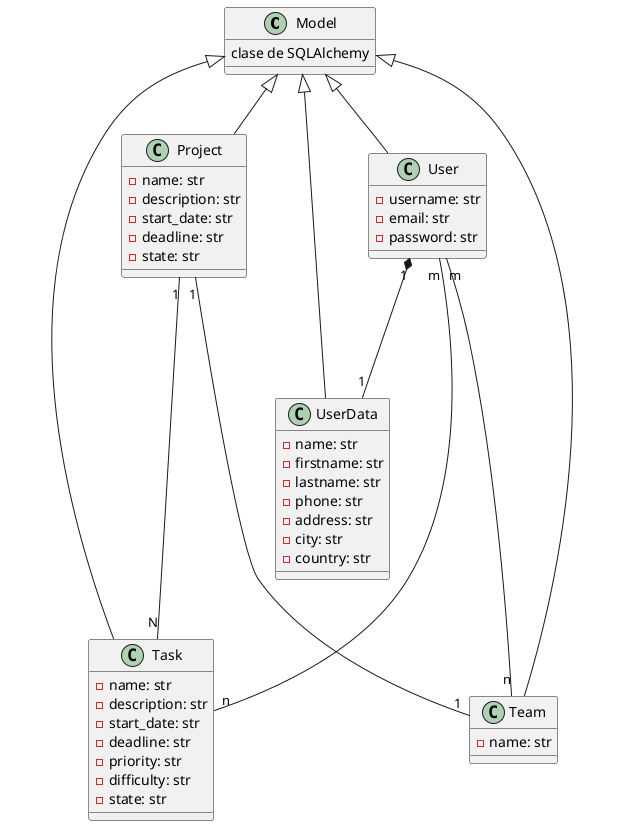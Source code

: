 @startuml Diagram de Clases

' Clases
class Model {
 clase de SQLAlchemy
}

class User {
    - username: str
    - email: str
    - password: str
}

class UserData{
    - name: str
    - firstname: str
    - lastname: str
    - phone: str
    - address: str
    - city: str
    - country: str
}

class Task {
    - name: str
    - description: str
    - start_date: str
    - deadline: str
    - priority: str
    - difficulty: str
    - state: str
}

class Team {
    - name: str
}

class Project {
    - name: str
    - description: str
    - start_date: str
    - deadline: str
    - state: str
}

' Herencias
Model <|-- User
Model <|-- UserData
Model <|-- Task
Model <|-- Team
Model <|-- Project

User "1" *--- "1" UserData 
User "m" ---- "n" Team
User "m" ---- "n" Task
Project "1" ---- "1" Team
Project "1" ---- "N" Task
@enduml